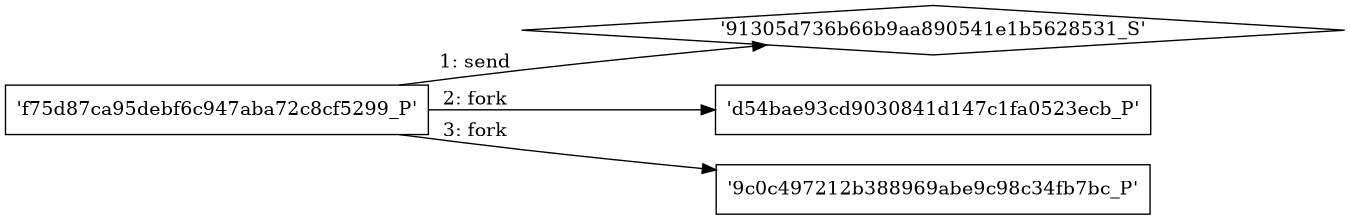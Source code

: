 digraph "D:\Learning\Paper\apt\基于CTI的攻击预警\Dataset\攻击图\ASGfromALLCTI\Hotmail hijacked Here’s what to do.dot" {
rankdir="LR"
size="9"
fixedsize="false"
splines="true"
nodesep=0.3
ranksep=0
fontsize=10
overlap="scalexy"
engine= "neato"
	"'91305d736b66b9aa890541e1b5628531_S'" [node_type=Socket shape=diamond]
	"'f75d87ca95debf6c947aba72c8cf5299_P'" [node_type=Process shape=box]
	"'f75d87ca95debf6c947aba72c8cf5299_P'" -> "'91305d736b66b9aa890541e1b5628531_S'" [label="1: send"]
	"'f75d87ca95debf6c947aba72c8cf5299_P'" [node_type=Process shape=box]
	"'d54bae93cd9030841d147c1fa0523ecb_P'" [node_type=Process shape=box]
	"'f75d87ca95debf6c947aba72c8cf5299_P'" -> "'d54bae93cd9030841d147c1fa0523ecb_P'" [label="2: fork"]
	"'f75d87ca95debf6c947aba72c8cf5299_P'" [node_type=Process shape=box]
	"'9c0c497212b388969abe9c98c34fb7bc_P'" [node_type=Process shape=box]
	"'f75d87ca95debf6c947aba72c8cf5299_P'" -> "'9c0c497212b388969abe9c98c34fb7bc_P'" [label="3: fork"]
}
